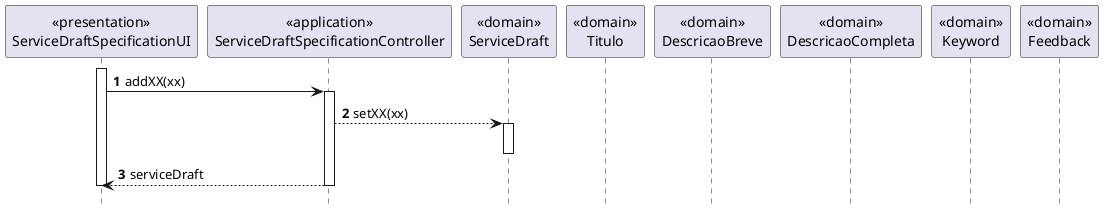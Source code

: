 @startuml
autonumber
hide footbox

participant "<<presentation>>\nServiceDraftSpecificationUI" as UI
participant "<<application>>\nServiceDraftSpecificationController" as CTRL
participant "<<domain>>\nServiceDraft" as S
participant "<<domain>>\nTitulo" as T
participant "<<domain>>\nDescricaoBreve" as DB
participant "<<domain>>\nDescricaoCompleta" as DC
participant "<<domain>>\nKeyword" as KW
participant "<<domain>>\nFeedback" as FB

activate UI

UI -> CTRL : addXX(xx)
activate CTRL

CTRL --> S : setXX(xx)
activate S
deactivate S

CTRL --> UI : serviceDraft
deactivate CTRL
deactivate UI

@enduml

@enduml
